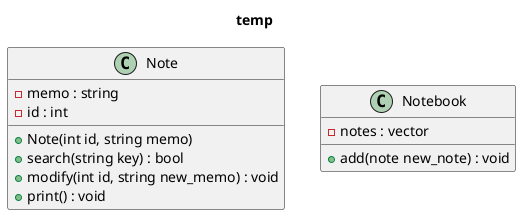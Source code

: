 @startuml temp
title temp

class Note 
{
    - memo : string
    - id : int
    + Note(int id, string memo)
    + search(string key) : bool
    + modify(int id, string new_memo) : void
    + print() : void
}

class Notebook 
{
    - notes : vector
    + add(note new_note) : void
}

